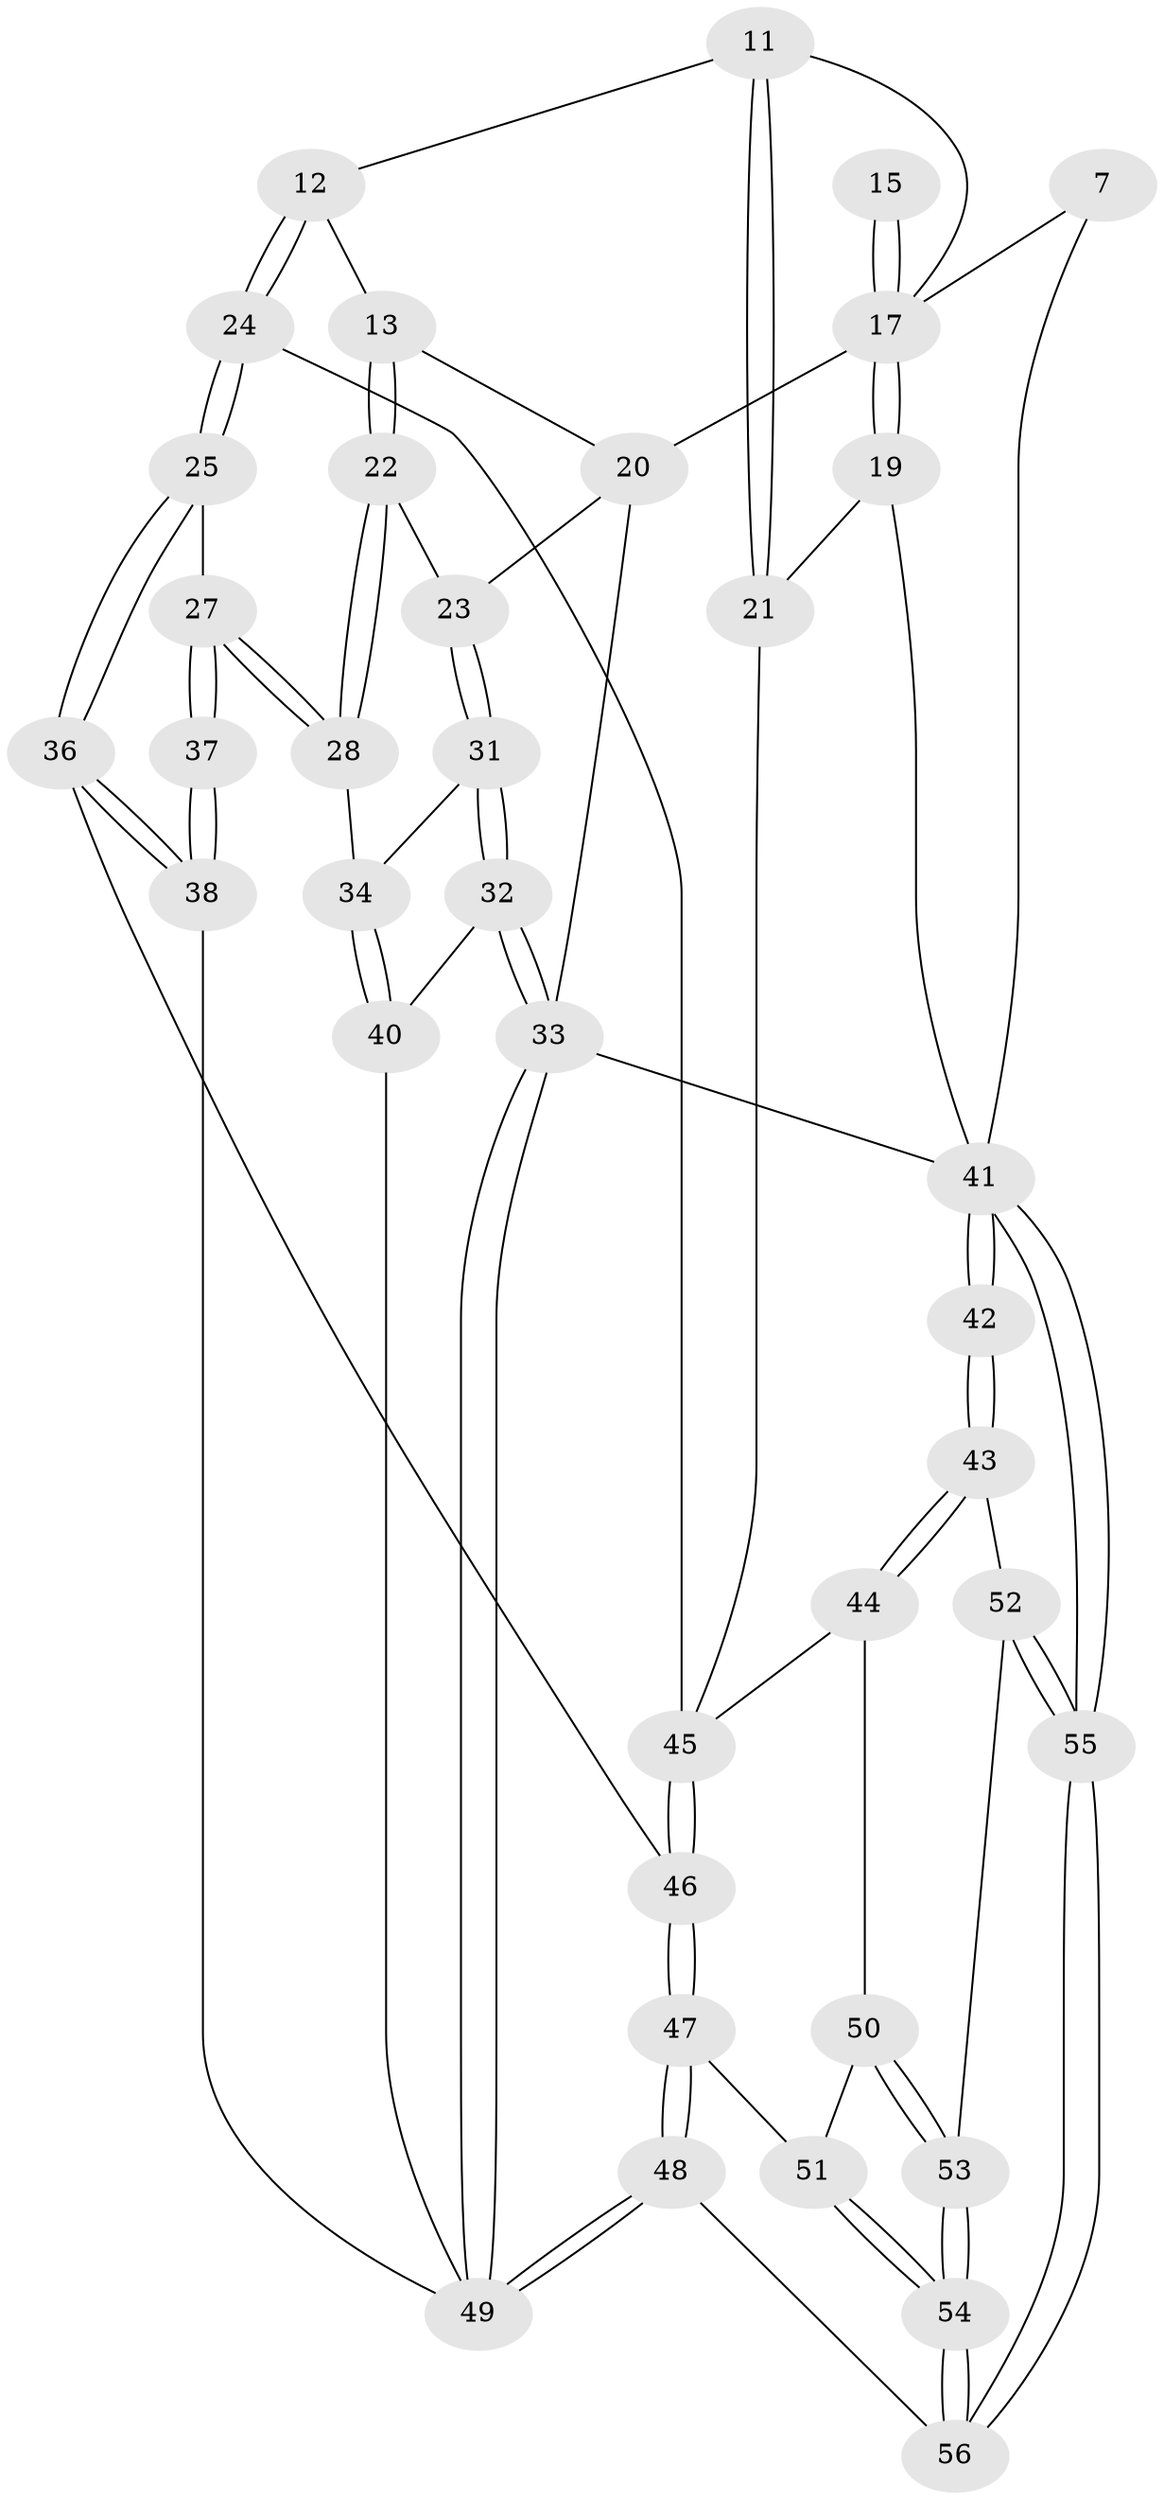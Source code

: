 // original degree distribution, {3: 0.03571428571428571, 5: 0.4642857142857143, 6: 0.23214285714285715, 4: 0.26785714285714285}
// Generated by graph-tools (version 1.1) at 2025/05/03/04/25 22:05:06]
// undirected, 39 vertices, 91 edges
graph export_dot {
graph [start="1"]
  node [color=gray90,style=filled];
  7 [pos="+0.8974829261992667+0.26606945711856667",super="+1"];
  11 [pos="+0.4912371479544124+0.39535883933327826"];
  12 [pos="+0.47493092898418876+0.4089511840705655"];
  13 [pos="+0.2798757597848096+0.38390039541045695"];
  15 [pos="+0.6708150116819832+0.3382315249427285"];
  17 [pos="+0.8149812765945955+0.4302763683756788",super="+8+9+10"];
  19 [pos="+0.8300935240708522+0.4773808561937228"];
  20 [pos="+0+0.09090588736064777",super="+14"];
  21 [pos="+0.7874438736734305+0.5563149479924798"];
  22 [pos="+0.24756756033911495+0.43833102878728836"];
  23 [pos="+0+0.32309938791762"];
  24 [pos="+0.49689848337031806+0.5485546276862249"];
  25 [pos="+0.480154832042995+0.5910510866243384"];
  27 [pos="+0.2975540344138428+0.5829113997764654",super="+26"];
  28 [pos="+0.22503493671356462+0.49583000766897284"];
  31 [pos="+0+0.4845611568881795"];
  32 [pos="+0+0.6693957945575336"];
  33 [pos="+0+1",super="+3"];
  34 [pos="+0.16462087937310452+0.5349693982511788"];
  36 [pos="+0.5292264830624595+0.6672509679546996"];
  37 [pos="+0.3137320851486191+0.8159395647048728"];
  38 [pos="+0.29740770191157406+0.8805033299587033"];
  40 [pos="+0.14412721624238115+0.6394728419450383"];
  41 [pos="+1+1",super="+2+18"];
  42 [pos="+1+0.8005027412227033"];
  43 [pos="+1+0.7997106132209313"];
  44 [pos="+0.8757851027412008+0.7204790538776901"];
  45 [pos="+0.7850597385147271+0.6250421745284684",super="+30"];
  46 [pos="+0.6242046572551804+0.7672069686036077",super="+35"];
  47 [pos="+0.5924333648373068+0.8883695264012326"];
  48 [pos="+0.47495538422515765+1"];
  49 [pos="+0.21824589406132272+1",super="+39"];
  50 [pos="+0.85093372660365+0.7908655374712293"];
  51 [pos="+0.7977378530478967+0.8426662283157645"];
  52 [pos="+0.9329123503997694+0.9181205116696929"];
  53 [pos="+0.8870312840659708+0.9287505701811535"];
  54 [pos="+0.832669764394856+0.9824318136362198"];
  55 [pos="+1+1"];
  56 [pos="+0.7056039332484981+1"];
  7 -- 17;
  7 -- 41 [weight=2];
  11 -- 12;
  11 -- 21;
  11 -- 21;
  11 -- 17;
  12 -- 13;
  12 -- 24;
  12 -- 24;
  13 -- 22;
  13 -- 22;
  13 -- 20;
  15 -- 17 [weight=3];
  15 -- 17;
  17 -- 19;
  17 -- 19;
  17 -- 20;
  19 -- 21;
  19 -- 41;
  20 -- 23;
  20 -- 33 [weight=2];
  21 -- 45;
  22 -- 23;
  22 -- 28;
  22 -- 28;
  23 -- 31;
  23 -- 31;
  24 -- 25;
  24 -- 25;
  24 -- 45;
  25 -- 36;
  25 -- 36;
  25 -- 27;
  27 -- 28;
  27 -- 28;
  27 -- 37 [weight=2];
  27 -- 37;
  28 -- 34;
  31 -- 32;
  31 -- 32;
  31 -- 34;
  32 -- 33;
  32 -- 33;
  32 -- 40;
  33 -- 49;
  33 -- 49;
  33 -- 41 [weight=2];
  34 -- 40;
  34 -- 40;
  36 -- 38;
  36 -- 38;
  36 -- 46;
  37 -- 38;
  37 -- 38;
  38 -- 49;
  40 -- 49;
  41 -- 42 [weight=2];
  41 -- 42;
  41 -- 55;
  41 -- 55;
  42 -- 43;
  42 -- 43;
  43 -- 44;
  43 -- 44;
  43 -- 52;
  44 -- 45;
  44 -- 50;
  45 -- 46 [weight=2];
  45 -- 46;
  46 -- 47;
  46 -- 47;
  47 -- 48;
  47 -- 48;
  47 -- 51;
  48 -- 49;
  48 -- 49;
  48 -- 56;
  50 -- 51;
  50 -- 53;
  50 -- 53;
  51 -- 54;
  51 -- 54;
  52 -- 53;
  52 -- 55;
  52 -- 55;
  53 -- 54;
  53 -- 54;
  54 -- 56;
  54 -- 56;
  55 -- 56;
  55 -- 56;
}
